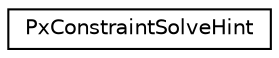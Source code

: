 digraph "Graphical Class Hierarchy"
{
  edge [fontname="Helvetica",fontsize="10",labelfontname="Helvetica",labelfontsize="10"];
  node [fontname="Helvetica",fontsize="10",shape=record];
  rankdir="LR";
  Node0 [label="PxConstraintSolveHint",height=0.2,width=0.4,color="black", fillcolor="white", style="filled",URL="$structPxConstraintSolveHint.html",tooltip="constraint type hints which the solver uses to optimize constraint handling "];
}
